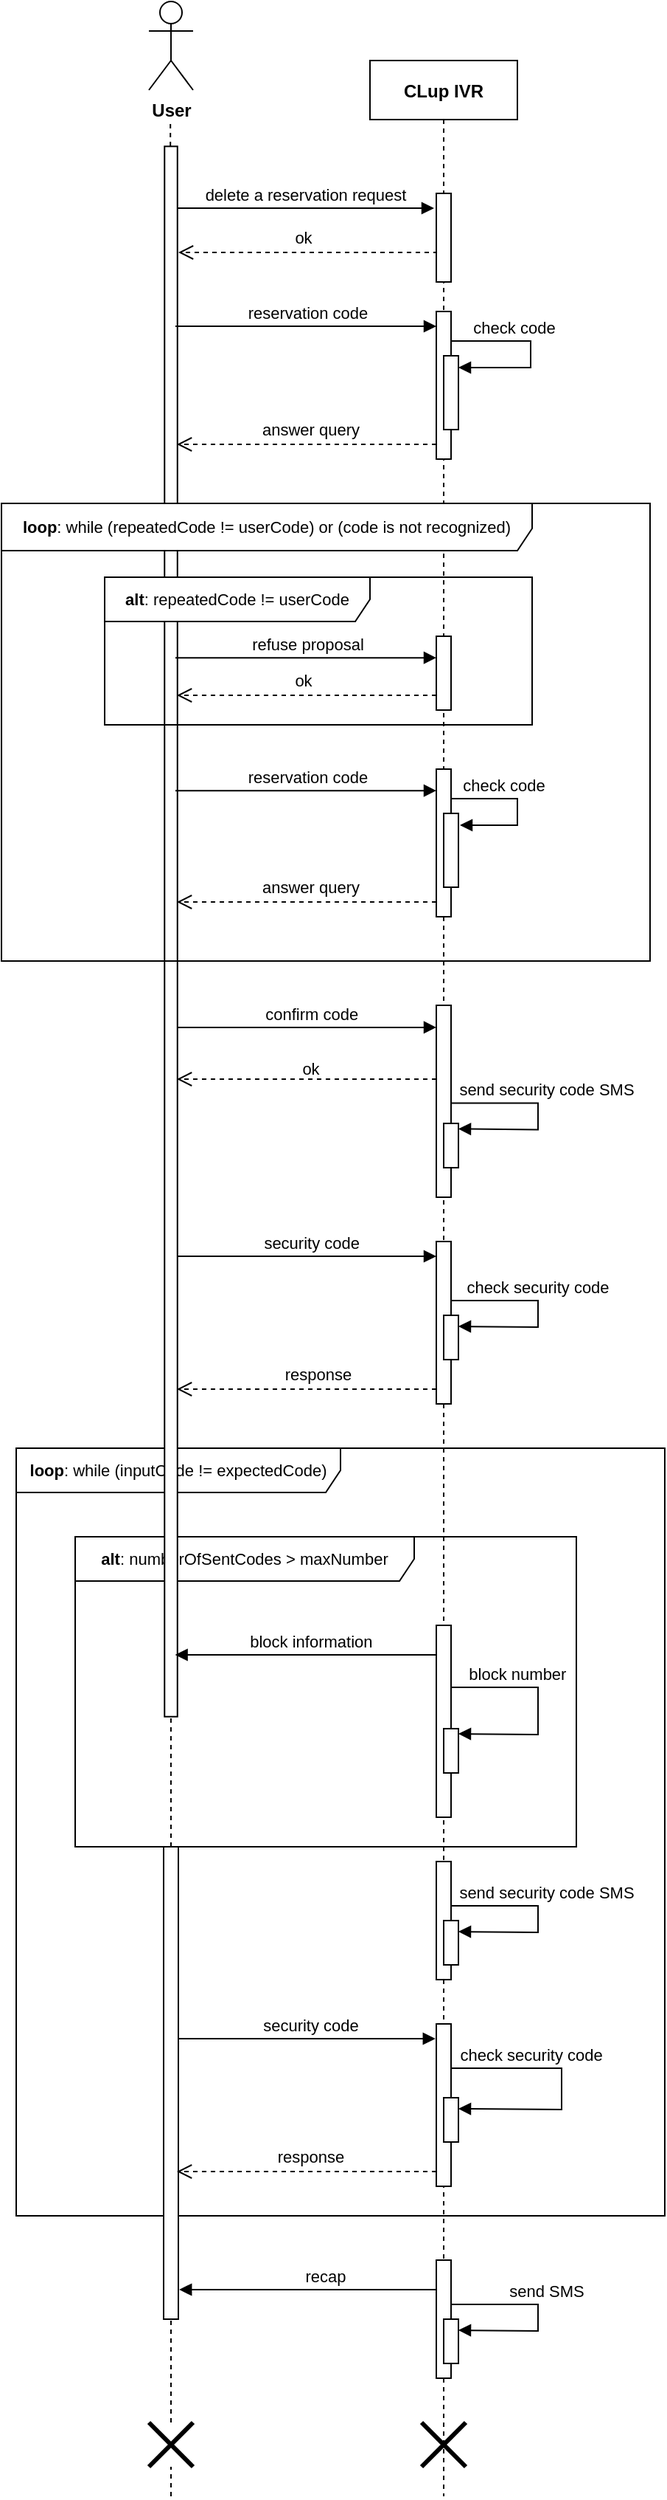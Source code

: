 <mxfile version="14.0.4" type="device"><diagram id="kgpKYQtTHZ0yAKxKKP6v" name="Page-1"><mxGraphModel dx="2130" dy="967" grid="1" gridSize="10" guides="1" tooltips="1" connect="1" arrows="1" fold="1" page="1" pageScale="1" pageWidth="850" pageHeight="1100" math="0" shadow="0"><root><mxCell id="0"/><mxCell id="1" parent="0"/><mxCell id="SQl4kbF1-6tRpaSCgyE5-25" value="&lt;font style=&quot;font-size: 11px&quot;&gt;&lt;b&gt;loop&lt;/b&gt;: while (inputCode != expectedCode)&lt;/font&gt;" style="shape=umlFrame;whiteSpace=wrap;html=1;width=220;height=30;" parent="1" vertex="1"><mxGeometry x="60" y="1020" width="440" height="520" as="geometry"/></mxCell><mxCell id="AfKN29l5M98JI11D3L4m-31" value="&lt;span style=&quot;font-size: 11px&quot;&gt;&lt;b&gt;alt&lt;/b&gt;: numberOfSentCodes &amp;gt; maxNumber&lt;/span&gt;" style="shape=umlFrame;whiteSpace=wrap;html=1;width=230;height=30;" parent="1" vertex="1"><mxGeometry x="100" y="1080" width="340" height="210" as="geometry"/></mxCell><mxCell id="AfKN29l5M98JI11D3L4m-51" value="send SMS" style="verticalAlign=bottom;endArrow=block;shadow=0;strokeWidth=1;rounded=0;entryX=0.25;entryY=0;entryDx=0;entryDy=0;" parent="1" edge="1"><mxGeometry x="-0.059" y="6" relative="1" as="geometry"><mxPoint x="350" y="1600" as="sourcePoint"/><mxPoint x="360" y="1617.5" as="targetPoint"/><Array as="points"><mxPoint x="414" y="1600"/><mxPoint x="414" y="1618"/></Array><mxPoint as="offset"/></mxGeometry></mxCell><mxCell id="SQl4kbF1-6tRpaSCgyE5-35" value="recap" style="verticalAlign=bottom;endArrow=block;shadow=0;strokeWidth=1;entryX=0.05;entryY=1.06;entryDx=0;entryDy=0;entryPerimeter=0;" parent="1" edge="1"><mxGeometry x="-0.078" relative="1" as="geometry"><mxPoint x="355.0" y="1590" as="sourcePoint"/><mxPoint x="170.6" y="1590" as="targetPoint"/><Array as="points"><mxPoint x="300.6" y="1590"/><mxPoint x="220.6" y="1590"/></Array><mxPoint as="offset"/></mxGeometry></mxCell><mxCell id="AfKN29l5M98JI11D3L4m-45" value="check security code" style="verticalAlign=bottom;endArrow=block;shadow=0;strokeWidth=1;rounded=0;entryX=0.25;entryY=0;entryDx=0;entryDy=0;" parent="1" edge="1"><mxGeometry x="-0.324" relative="1" as="geometry"><mxPoint x="349.071" y="1440" as="sourcePoint"/><mxPoint x="360" y="1467.5" as="targetPoint"/><Array as="points"><mxPoint x="430" y="1440"/><mxPoint x="430" y="1468"/></Array><mxPoint as="offset"/></mxGeometry></mxCell><mxCell id="AfKN29l5M98JI11D3L4m-41" value="security code" style="verticalAlign=bottom;endArrow=block;shadow=0;strokeWidth=1;entryX=0.05;entryY=1.06;entryDx=0;entryDy=0;entryPerimeter=0;" parent="1" edge="1"><mxGeometry x="0.085" relative="1" as="geometry"><mxPoint x="160.0" y="1420" as="sourcePoint"/><mxPoint x="344.4" y="1420" as="targetPoint"/><Array as="points"><mxPoint x="210" y="1420"/><mxPoint x="290" y="1420"/></Array><mxPoint as="offset"/></mxGeometry></mxCell><mxCell id="AfKN29l5M98JI11D3L4m-39" value="send security code SMS" style="verticalAlign=bottom;endArrow=block;shadow=0;strokeWidth=1;rounded=0;entryX=0.25;entryY=0;entryDx=0;entryDy=0;" parent="1" edge="1"><mxGeometry x="-0.059" y="6" relative="1" as="geometry"><mxPoint x="350" y="1330" as="sourcePoint"/><mxPoint x="360" y="1347.5" as="targetPoint"/><Array as="points"><mxPoint x="414" y="1330"/><mxPoint x="414" y="1348"/></Array><mxPoint as="offset"/></mxGeometry></mxCell><mxCell id="AfKN29l5M98JI11D3L4m-35" value="block number" style="verticalAlign=bottom;endArrow=block;shadow=0;strokeWidth=1;rounded=0;entryX=0.25;entryY=0;entryDx=0;entryDy=0;exitX=0.82;exitY=0.323;exitDx=0;exitDy=0;exitPerimeter=0;" parent="1" source="AfKN29l5M98JI11D3L4m-33" edge="1"><mxGeometry x="-0.362" relative="1" as="geometry"><mxPoint x="350" y="1196" as="sourcePoint"/><mxPoint x="360" y="1213.5" as="targetPoint"/><Array as="points"><mxPoint x="414" y="1182"/><mxPoint x="414" y="1214"/></Array><mxPoint as="offset"/></mxGeometry></mxCell><mxCell id="AfKN29l5M98JI11D3L4m-30" value="check security code" style="verticalAlign=bottom;endArrow=block;shadow=0;strokeWidth=1;rounded=0;entryX=0.25;entryY=0;entryDx=0;entryDy=0;" parent="1" edge="1"><mxGeometry x="-0.059" relative="1" as="geometry"><mxPoint x="350" y="920" as="sourcePoint"/><mxPoint x="360" y="937.5" as="targetPoint"/><Array as="points"><mxPoint x="414" y="920"/><mxPoint x="414" y="938"/></Array><mxPoint as="offset"/></mxGeometry></mxCell><mxCell id="AfKN29l5M98JI11D3L4m-28" value="send security code SMS" style="verticalAlign=bottom;endArrow=block;shadow=0;strokeWidth=1;rounded=0;entryX=0.25;entryY=0;entryDx=0;entryDy=0;" parent="1" edge="1"><mxGeometry x="-0.059" y="6" relative="1" as="geometry"><mxPoint x="350" y="786.21" as="sourcePoint"/><mxPoint x="360" y="803.71" as="targetPoint"/><Array as="points"><mxPoint x="414" y="786.21"/><mxPoint x="414" y="804.21"/></Array><mxPoint as="offset"/></mxGeometry></mxCell><mxCell id="AfKN29l5M98JI11D3L4m-20" value="check code" style="verticalAlign=bottom;endArrow=block;shadow=0;strokeWidth=1;rounded=0;entryX=0.16;entryY=0;entryDx=0;entryDy=0;entryPerimeter=0;" parent="1" edge="1"><mxGeometry x="-0.191" relative="1" as="geometry"><mxPoint x="346" y="580" as="sourcePoint"/><mxPoint x="361" y="598" as="targetPoint"/><Array as="points"><mxPoint x="400" y="580"/><mxPoint x="400" y="598"/></Array><mxPoint as="offset"/></mxGeometry></mxCell><mxCell id="AfKN29l5M98JI11D3L4m-9" value="check code" style="verticalAlign=bottom;endArrow=block;shadow=0;strokeWidth=1;rounded=0;entryX=0.16;entryY=0;entryDx=0;entryDy=0;entryPerimeter=0;" parent="1" target="SQl4kbF1-6tRpaSCgyE5-10" edge="1"><mxGeometry x="-0.191" relative="1" as="geometry"><mxPoint x="345" y="270" as="sourcePoint"/><mxPoint x="380" y="288" as="targetPoint"/><Array as="points"><mxPoint x="409" y="270"/><mxPoint x="409" y="288"/></Array><mxPoint as="offset"/></mxGeometry></mxCell><mxCell id="78HqADANHhz3Iqn3kBpb-2" value="" style="verticalAlign=bottom;endArrow=open;dashed=1;endSize=8;shadow=0;strokeWidth=1;" parent="1" edge="1"><mxGeometry x="-0.003" y="-39" relative="1" as="geometry"><mxPoint x="170" y="210" as="targetPoint"/><mxPoint x="346" y="210" as="sourcePoint"/><Array as="points"/><mxPoint as="offset"/></mxGeometry></mxCell><mxCell id="3nuBFxr9cyL0pnOWT2aG-5" value="CLup IVR" style="shape=umlLifeline;perimeter=lifelinePerimeter;container=1;collapsible=0;recursiveResize=0;rounded=0;shadow=0;strokeWidth=1;fontStyle=1" parent="1" vertex="1"><mxGeometry x="300" y="80" width="100" height="1650" as="geometry"/></mxCell><mxCell id="3nuBFxr9cyL0pnOWT2aG-6" value="" style="points=[];perimeter=orthogonalPerimeter;rounded=0;shadow=0;strokeWidth=1;" parent="3nuBFxr9cyL0pnOWT2aG-5" vertex="1"><mxGeometry x="45" y="90" width="10" height="60" as="geometry"/></mxCell><mxCell id="SQl4kbF1-6tRpaSCgyE5-21" value="" style="points=[];perimeter=orthogonalPerimeter;rounded=0;shadow=0;strokeWidth=1;" parent="3nuBFxr9cyL0pnOWT2aG-5" vertex="1"><mxGeometry x="45" y="800" width="10" height="110" as="geometry"/></mxCell><mxCell id="AfKN29l5M98JI11D3L4m-2" value="" style="points=[];perimeter=orthogonalPerimeter;rounded=0;shadow=0;strokeWidth=1;" parent="3nuBFxr9cyL0pnOWT2aG-5" vertex="1"><mxGeometry x="45" y="170" width="10" height="100" as="geometry"/></mxCell><mxCell id="SQl4kbF1-6tRpaSCgyE5-10" value="" style="rounded=0;whiteSpace=wrap;html=1;direction=south;" parent="3nuBFxr9cyL0pnOWT2aG-5" vertex="1"><mxGeometry x="50" y="200" width="10" height="50" as="geometry"/></mxCell><mxCell id="AfKN29l5M98JI11D3L4m-12" value="" style="points=[];perimeter=orthogonalPerimeter;rounded=0;shadow=0;strokeWidth=1;" parent="3nuBFxr9cyL0pnOWT2aG-5" vertex="1"><mxGeometry x="45" y="390" width="10" height="50" as="geometry"/></mxCell><mxCell id="SQl4kbF1-6tRpaSCgyE5-19" value="" style="points=[];perimeter=orthogonalPerimeter;rounded=0;shadow=0;strokeWidth=1;" parent="3nuBFxr9cyL0pnOWT2aG-5" vertex="1"><mxGeometry x="45" y="640" width="10" height="130" as="geometry"/></mxCell><mxCell id="AfKN29l5M98JI11D3L4m-27" value="" style="rounded=0;whiteSpace=wrap;html=1;fontSize=11;direction=south;" parent="3nuBFxr9cyL0pnOWT2aG-5" vertex="1"><mxGeometry x="50" y="720" width="10" height="30" as="geometry"/></mxCell><mxCell id="AfKN29l5M98JI11D3L4m-29" value="" style="rounded=0;whiteSpace=wrap;html=1;fontSize=11;direction=south;" parent="3nuBFxr9cyL0pnOWT2aG-5" vertex="1"><mxGeometry x="50" y="850" width="10" height="30" as="geometry"/></mxCell><mxCell id="AfKN29l5M98JI11D3L4m-38" value="" style="points=[];perimeter=orthogonalPerimeter;rounded=0;shadow=0;strokeWidth=1;" parent="3nuBFxr9cyL0pnOWT2aG-5" vertex="1"><mxGeometry x="45" y="1220" width="10" height="80" as="geometry"/></mxCell><mxCell id="AfKN29l5M98JI11D3L4m-40" value="" style="rounded=0;whiteSpace=wrap;html=1;fontSize=11;direction=south;" parent="3nuBFxr9cyL0pnOWT2aG-5" vertex="1"><mxGeometry x="50" y="1260" width="10" height="30" as="geometry"/></mxCell><mxCell id="AfKN29l5M98JI11D3L4m-44" value="" style="points=[];perimeter=orthogonalPerimeter;rounded=0;shadow=0;strokeWidth=1;" parent="3nuBFxr9cyL0pnOWT2aG-5" vertex="1"><mxGeometry x="45" y="1330" width="10" height="110" as="geometry"/></mxCell><mxCell id="AfKN29l5M98JI11D3L4m-43" value="" style="rounded=0;whiteSpace=wrap;html=1;fontSize=11;direction=south;" parent="3nuBFxr9cyL0pnOWT2aG-5" vertex="1"><mxGeometry x="50" y="1380" width="10" height="30" as="geometry"/></mxCell><mxCell id="SQl4kbF1-6tRpaSCgyE5-27" value="" style="rounded=0;whiteSpace=wrap;html=1;direction=south;" parent="3nuBFxr9cyL0pnOWT2aG-5" vertex="1"><mxGeometry x="45" y="1490" width="10" height="80" as="geometry"/></mxCell><mxCell id="78HqADANHhz3Iqn3kBpb-17" value="" style="rounded=0;whiteSpace=wrap;html=1;direction=south;" parent="3nuBFxr9cyL0pnOWT2aG-5" vertex="1"><mxGeometry x="50" y="1530" width="10" height="30" as="geometry"/></mxCell><mxCell id="AfKN29l5M98JI11D3L4m-52" value="" style="shape=umlDestroy;whiteSpace=wrap;html=1;strokeWidth=3;fontSize=11;" parent="3nuBFxr9cyL0pnOWT2aG-5" vertex="1"><mxGeometry x="35" y="1600" width="30" height="30" as="geometry"/></mxCell><mxCell id="78HqADANHhz3Iqn3kBpb-1" value="delete a reservation request" style="verticalAlign=bottom;endArrow=block;shadow=0;strokeWidth=1;" parent="1" edge="1"><mxGeometry x="0.018" y="1" relative="1" as="geometry"><mxPoint x="166.5" y="180" as="sourcePoint"/><mxPoint x="343.5" y="180" as="targetPoint"/><Array as="points"><mxPoint x="216.5" y="180"/><mxPoint x="296.5" y="180"/></Array><mxPoint y="1" as="offset"/></mxGeometry></mxCell><mxCell id="SQl4kbF1-6tRpaSCgyE5-22" value="security code" style="verticalAlign=bottom;endArrow=block;shadow=0;strokeWidth=1;entryX=0.05;entryY=1.06;entryDx=0;entryDy=0;entryPerimeter=0;" parent="1" edge="1"><mxGeometry x="0.085" relative="1" as="geometry"><mxPoint x="160.6" y="890" as="sourcePoint"/><mxPoint x="345.0" y="890" as="targetPoint"/><Array as="points"><mxPoint x="210.6" y="890"/><mxPoint x="290.6" y="890"/></Array><mxPoint as="offset"/></mxGeometry></mxCell><mxCell id="SQl4kbF1-6tRpaSCgyE5-17" value="confirm code" style="verticalAlign=bottom;endArrow=block;shadow=0;strokeWidth=1;entryX=0.05;entryY=1.06;entryDx=0;entryDy=0;entryPerimeter=0;" parent="1" edge="1"><mxGeometry x="0.085" relative="1" as="geometry"><mxPoint x="160.6" y="734.96" as="sourcePoint"/><mxPoint x="345.0" y="734.96" as="targetPoint"/><Array as="points"><mxPoint x="210.6" y="734.96"/><mxPoint x="290.6" y="734.96"/></Array><mxPoint as="offset"/></mxGeometry></mxCell><mxCell id="OjuSzZQgA0Jdczm6zic6-1" value="&lt;b&gt;User&lt;/b&gt;" style="shape=umlActor;verticalLabelPosition=bottom;verticalAlign=top;html=1;outlineConnect=0;" parent="1" vertex="1"><mxGeometry x="150" y="40" width="30" height="60" as="geometry"/></mxCell><mxCell id="OjuSzZQgA0Jdczm6zic6-3" value="" style="endArrow=none;dashed=1;html=1;" parent="1" edge="1"><mxGeometry width="50" height="50" relative="1" as="geometry"><mxPoint x="164.995" y="1290" as="sourcePoint"/><mxPoint x="164.6" y="120" as="targetPoint"/><Array as="points"/></mxGeometry></mxCell><mxCell id="OjuSzZQgA0Jdczm6zic6-6" value="" style="rounded=0;whiteSpace=wrap;html=1;rotation=90;" parent="1" vertex="1"><mxGeometry x="-366.85" y="665.64" width="1063.71" height="8.75" as="geometry"/></mxCell><mxCell id="SQl4kbF1-6tRpaSCgyE5-20" value="" style="verticalAlign=bottom;endArrow=open;dashed=1;endSize=8;shadow=0;strokeWidth=1;" parent="1" edge="1"><mxGeometry x="-0.003" y="-39" relative="1" as="geometry"><mxPoint x="169" y="770" as="targetPoint"/><mxPoint x="345" y="770" as="sourcePoint"/><Array as="points"/><mxPoint as="offset"/></mxGeometry></mxCell><mxCell id="SQl4kbF1-6tRpaSCgyE5-23" value="" style="verticalAlign=bottom;endArrow=open;dashed=1;endSize=8;shadow=0;strokeWidth=1;" parent="1" edge="1"><mxGeometry x="-0.003" y="-39" relative="1" as="geometry"><mxPoint x="169" y="980" as="targetPoint"/><mxPoint x="345" y="980" as="sourcePoint"/><Array as="points"/><mxPoint as="offset"/></mxGeometry></mxCell><mxCell id="SQl4kbF1-6tRpaSCgyE5-24" value="response" style="text;html=1;strokeColor=none;fillColor=none;align=center;verticalAlign=middle;whiteSpace=wrap;rounded=0;fontSize=11;" parent="1" vertex="1"><mxGeometry x="210" y="960" width="110" height="20" as="geometry"/></mxCell><mxCell id="SQl4kbF1-6tRpaSCgyE5-46" value="ok" style="text;html=1;strokeColor=none;fillColor=none;align=center;verticalAlign=middle;whiteSpace=wrap;rounded=0;fontSize=11;" parent="1" vertex="1"><mxGeometry x="240" y="740" width="40" height="46.21" as="geometry"/></mxCell><mxCell id="SQl4kbF1-6tRpaSCgyE5-49" value="ok" style="text;html=1;strokeColor=none;fillColor=none;align=center;verticalAlign=middle;whiteSpace=wrap;rounded=0;fontSize=11;" parent="1" vertex="1"><mxGeometry x="235" y="190" width="40" height="20" as="geometry"/></mxCell><mxCell id="AfKN29l5M98JI11D3L4m-1" value="reservation code" style="verticalAlign=bottom;endArrow=block;shadow=0;strokeWidth=1;" parent="1" edge="1"><mxGeometry x="0.018" y="1" relative="1" as="geometry"><mxPoint x="168" y="260" as="sourcePoint"/><mxPoint x="345" y="260" as="targetPoint"/><Array as="points"><mxPoint x="218" y="260"/><mxPoint x="298" y="260"/></Array><mxPoint y="1" as="offset"/></mxGeometry></mxCell><mxCell id="AfKN29l5M98JI11D3L4m-3" value="" style="verticalAlign=bottom;endArrow=open;dashed=1;endSize=8;shadow=0;strokeWidth=1;" parent="1" edge="1"><mxGeometry x="-0.003" y="-39" relative="1" as="geometry"><mxPoint x="169" y="340" as="targetPoint"/><mxPoint x="345" y="340" as="sourcePoint"/><Array as="points"><mxPoint x="250" y="340"/></Array><mxPoint as="offset"/></mxGeometry></mxCell><mxCell id="AfKN29l5M98JI11D3L4m-4" value="&lt;font style=&quot;font-size: 11px&quot;&gt;answer query&lt;/font&gt;" style="text;html=1;strokeColor=none;fillColor=none;align=center;verticalAlign=middle;whiteSpace=wrap;rounded=0;fontSize=11;" parent="1" vertex="1"><mxGeometry x="185" y="320" width="150" height="20" as="geometry"/></mxCell><mxCell id="AfKN29l5M98JI11D3L4m-11" value="refuse proposal" style="verticalAlign=bottom;endArrow=block;shadow=0;strokeWidth=1;" parent="1" edge="1"><mxGeometry x="0.018" y="1" relative="1" as="geometry"><mxPoint x="168" y="484.6" as="sourcePoint"/><mxPoint x="345" y="484.6" as="targetPoint"/><Array as="points"><mxPoint x="218" y="484.6"/><mxPoint x="298" y="484.6"/></Array><mxPoint y="1" as="offset"/></mxGeometry></mxCell><mxCell id="AfKN29l5M98JI11D3L4m-13" value="" style="verticalAlign=bottom;endArrow=open;dashed=1;endSize=8;shadow=0;strokeWidth=1;" parent="1" edge="1"><mxGeometry x="-0.003" y="-39" relative="1" as="geometry"><mxPoint x="169" y="510" as="targetPoint"/><mxPoint x="345" y="510" as="sourcePoint"/><Array as="points"/><mxPoint as="offset"/></mxGeometry></mxCell><mxCell id="AfKN29l5M98JI11D3L4m-14" value="ok" style="text;html=1;strokeColor=none;fillColor=none;align=center;verticalAlign=middle;whiteSpace=wrap;rounded=0;fontSize=11;" parent="1" vertex="1"><mxGeometry x="180" y="490" width="150" height="20" as="geometry"/></mxCell><mxCell id="AfKN29l5M98JI11D3L4m-16" value="reservation code" style="verticalAlign=bottom;endArrow=block;shadow=0;strokeWidth=1;" parent="1" edge="1"><mxGeometry x="0.018" y="1" relative="1" as="geometry"><mxPoint x="168" y="574.6" as="sourcePoint"/><mxPoint x="345" y="574.6" as="targetPoint"/><Array as="points"><mxPoint x="218" y="574.6"/><mxPoint x="298" y="574.6"/></Array><mxPoint y="1" as="offset"/></mxGeometry></mxCell><mxCell id="AfKN29l5M98JI11D3L4m-17" value="" style="points=[];perimeter=orthogonalPerimeter;rounded=0;shadow=0;strokeWidth=1;" parent="1" vertex="1"><mxGeometry x="345" y="560" width="10" height="100" as="geometry"/></mxCell><mxCell id="AfKN29l5M98JI11D3L4m-19" value="" style="rounded=0;whiteSpace=wrap;html=1;direction=south;" parent="1" vertex="1"><mxGeometry x="350" y="590" width="10" height="50" as="geometry"/></mxCell><mxCell id="AfKN29l5M98JI11D3L4m-21" value="" style="verticalAlign=bottom;endArrow=open;dashed=1;endSize=8;shadow=0;strokeWidth=1;" parent="1" edge="1"><mxGeometry x="-0.003" y="-39" relative="1" as="geometry"><mxPoint x="169" y="650" as="targetPoint"/><mxPoint x="345" y="650" as="sourcePoint"/><Array as="points"><mxPoint x="250" y="650"/></Array><mxPoint as="offset"/></mxGeometry></mxCell><mxCell id="AfKN29l5M98JI11D3L4m-22" value="&lt;font style=&quot;font-size: 11px&quot;&gt;answer query&lt;/font&gt;" style="text;html=1;strokeColor=none;fillColor=none;align=center;verticalAlign=middle;whiteSpace=wrap;rounded=0;fontSize=11;" parent="1" vertex="1"><mxGeometry x="215" y="630" width="90" height="20" as="geometry"/></mxCell><mxCell id="AfKN29l5M98JI11D3L4m-32" value="block information" style="verticalAlign=bottom;endArrow=block;shadow=0;strokeWidth=1;entryX=0.05;entryY=1.06;entryDx=0;entryDy=0;entryPerimeter=0;" parent="1" edge="1"><mxGeometry relative="1" as="geometry"><mxPoint x="352.2" y="1160" as="sourcePoint"/><mxPoint x="167.8" y="1160" as="targetPoint"/><Array as="points"><mxPoint x="297.8" y="1160"/><mxPoint x="217.8" y="1160"/></Array><mxPoint as="offset"/></mxGeometry></mxCell><mxCell id="AfKN29l5M98JI11D3L4m-33" value="" style="points=[];perimeter=orthogonalPerimeter;rounded=0;shadow=0;strokeWidth=1;" parent="1" vertex="1"><mxGeometry x="345" y="1140" width="10" height="130" as="geometry"/></mxCell><mxCell id="SQl4kbF1-6tRpaSCgyE5-44" value="" style="rounded=0;whiteSpace=wrap;html=1;fontSize=11;direction=south;" parent="1" vertex="1"><mxGeometry x="350" y="1210" width="10" height="30" as="geometry"/></mxCell><mxCell id="AfKN29l5M98JI11D3L4m-37" value="" style="endArrow=none;dashed=1;html=1;" parent="1" source="AfKN29l5M98JI11D3L4m-53" edge="1"><mxGeometry width="50" height="50" relative="1" as="geometry"><mxPoint x="165" y="1851.6" as="sourcePoint"/><mxPoint x="165" y="1280" as="targetPoint"/><Array as="points"/></mxGeometry></mxCell><mxCell id="AfKN29l5M98JI11D3L4m-42" value="" style="points=[];perimeter=orthogonalPerimeter;rounded=0;shadow=0;strokeWidth=1;" parent="1" vertex="1"><mxGeometry x="160" y="1290" width="10" height="320" as="geometry"/></mxCell><mxCell id="AfKN29l5M98JI11D3L4m-46" value="" style="verticalAlign=bottom;endArrow=open;dashed=1;endSize=8;shadow=0;strokeWidth=1;" parent="1" edge="1"><mxGeometry x="-0.003" y="-39" relative="1" as="geometry"><mxPoint x="169" y="1510" as="targetPoint"/><mxPoint x="345" y="1510" as="sourcePoint"/><Array as="points"/><mxPoint as="offset"/></mxGeometry></mxCell><mxCell id="AfKN29l5M98JI11D3L4m-47" value="&lt;font style=&quot;font-size: 11px&quot;&gt;response&lt;/font&gt;" style="text;html=1;strokeColor=none;fillColor=none;align=center;verticalAlign=middle;whiteSpace=wrap;rounded=0;" parent="1" vertex="1"><mxGeometry x="240" y="1490" width="40" height="20" as="geometry"/></mxCell><mxCell id="AfKN29l5M98JI11D3L4m-53" value="" style="shape=umlDestroy;whiteSpace=wrap;html=1;strokeWidth=3;fontSize=11;" parent="1" vertex="1"><mxGeometry x="150" y="1680" width="30" height="30" as="geometry"/></mxCell><mxCell id="AfKN29l5M98JI11D3L4m-54" value="" style="endArrow=none;dashed=1;html=1;" parent="1" target="AfKN29l5M98JI11D3L4m-53" edge="1"><mxGeometry width="50" height="50" relative="1" as="geometry"><mxPoint x="165" y="1730" as="sourcePoint"/><mxPoint x="165" y="1320" as="targetPoint"/><Array as="points"/></mxGeometry></mxCell><mxCell id="AfKN29l5M98JI11D3L4m-10" value="&lt;span style=&quot;font-size: 11px&quot;&gt;&lt;b&gt;alt&lt;/b&gt;: repeatedCode != userCode&lt;/span&gt;" style="shape=umlFrame;whiteSpace=wrap;html=1;width=180;height=30;" parent="1" vertex="1"><mxGeometry x="120" y="430" width="290" height="100" as="geometry"/></mxCell><mxCell id="78HqADANHhz3Iqn3kBpb-12" value="&lt;font style=&quot;font-size: 11px&quot;&gt;&lt;b&gt;loop&lt;/b&gt;: while (repeatedCode != userCode) or (code is not recognized)&lt;/font&gt;" style="shape=umlFrame;whiteSpace=wrap;html=1;width=360;height=32;" parent="1" vertex="1"><mxGeometry x="50" y="380" width="440" height="310" as="geometry"/></mxCell></root></mxGraphModel></diagram></mxfile>